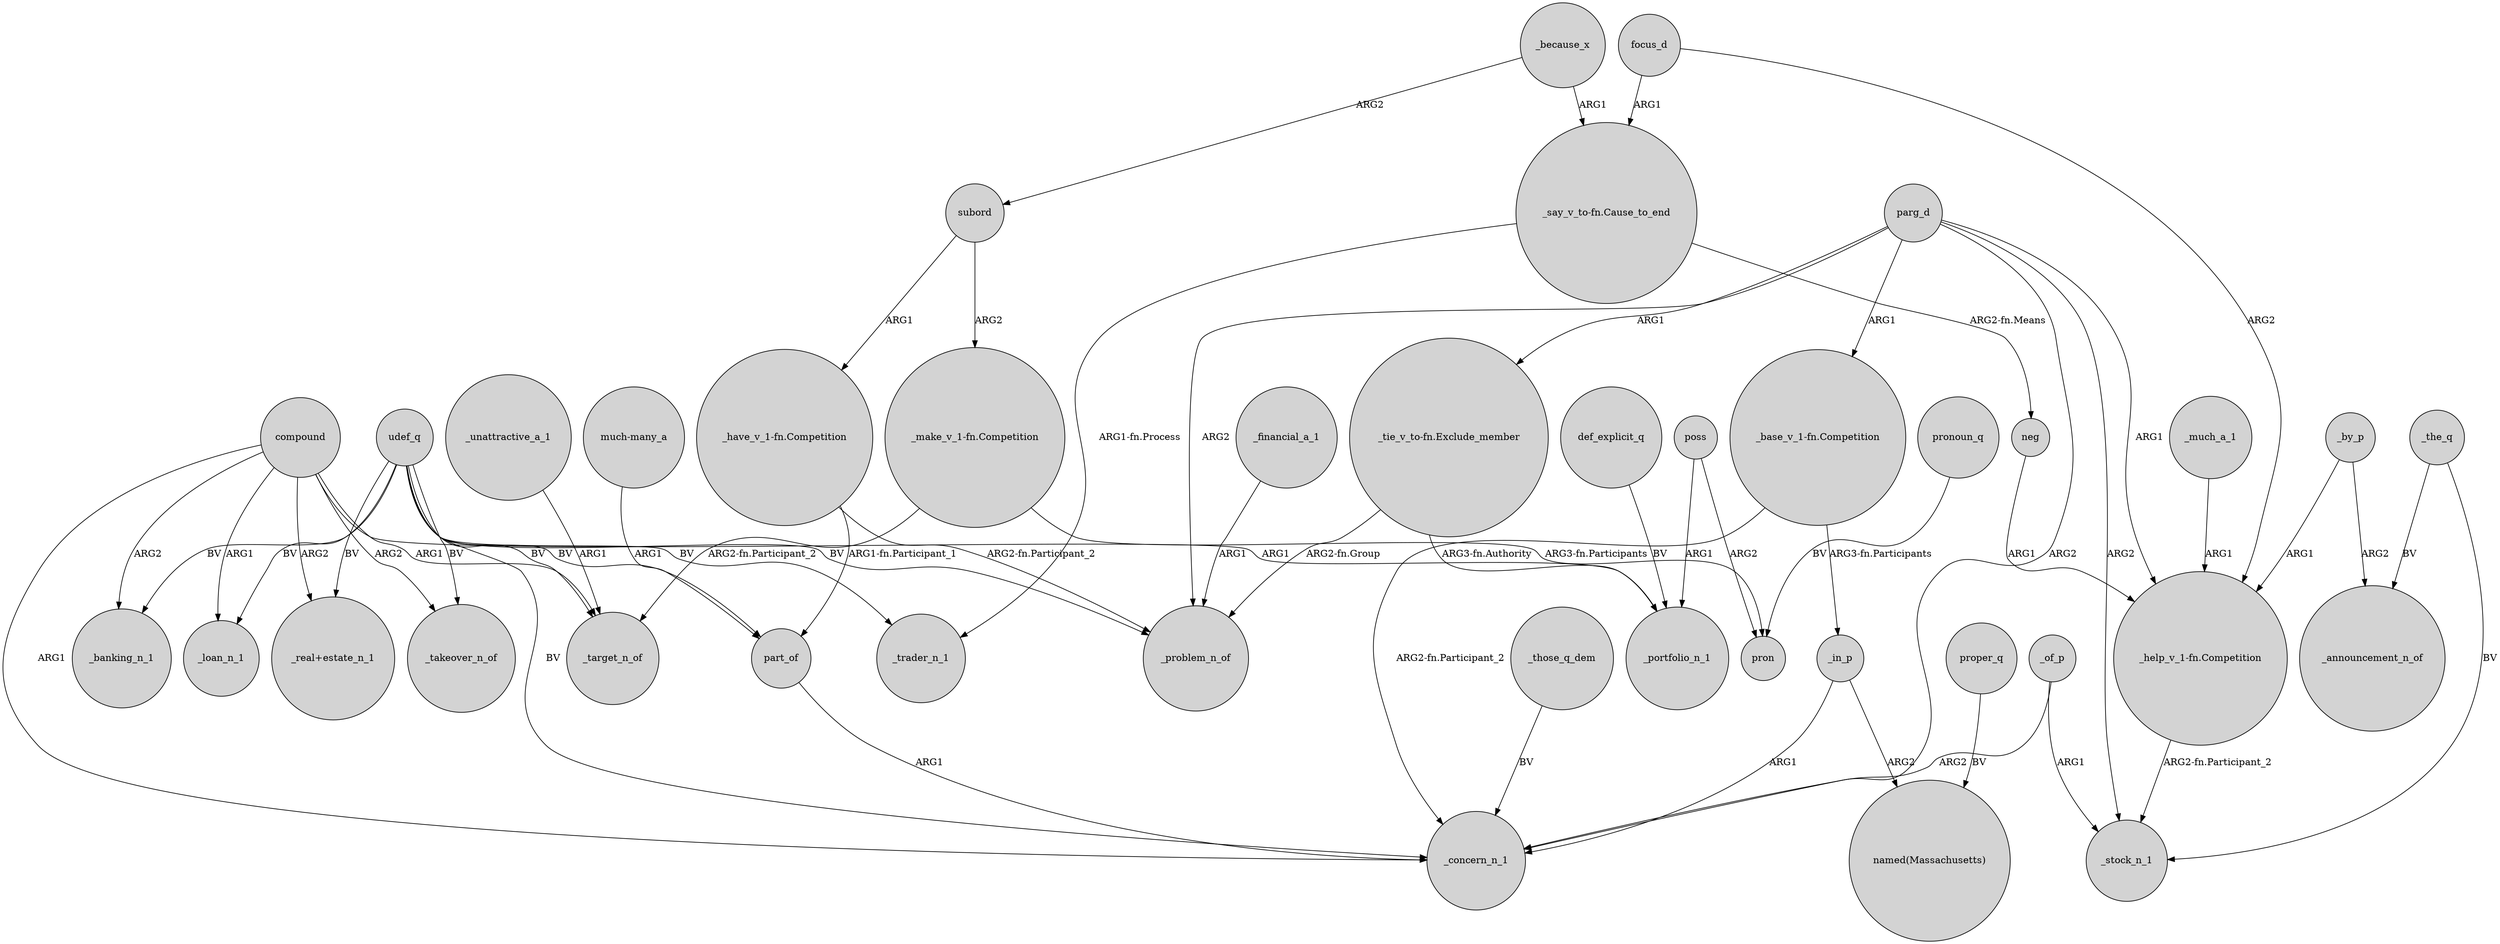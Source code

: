 digraph {
	node [shape=circle style=filled]
	udef_q -> _concern_n_1 [label=BV]
	_of_p -> _stock_n_1 [label=ARG1]
	neg -> "_help_v_1-fn.Competition" [label=ARG1]
	udef_q -> part_of [label=BV]
	"_base_v_1-fn.Competition" -> _in_p [label="ARG3-fn.Participants"]
	compound -> _portfolio_n_1 [label=ARG1]
	_the_q -> _announcement_n_of [label=BV]
	parg_d -> _stock_n_1 [label=ARG2]
	parg_d -> "_help_v_1-fn.Competition" [label=ARG1]
	"_have_v_1-fn.Competition" -> _problem_n_of [label="ARG2-fn.Participant_2"]
	poss -> _portfolio_n_1 [label=ARG1]
	part_of -> _concern_n_1 [label=ARG1]
	"_base_v_1-fn.Competition" -> _concern_n_1 [label="ARG2-fn.Participant_2"]
	compound -> _loan_n_1 [label=ARG1]
	subord -> "_make_v_1-fn.Competition" [label=ARG2]
	proper_q -> "named(Massachusetts)" [label=BV]
	udef_q -> "_real+estate_n_1" [label=BV]
	udef_q -> _banking_n_1 [label=BV]
	_because_x -> "_say_v_to-fn.Cause_to_end" [label=ARG1]
	_in_p -> "named(Massachusetts)" [label=ARG2]
	compound -> "_real+estate_n_1" [label=ARG2]
	compound -> _concern_n_1 [label=ARG1]
	_those_q_dem -> _concern_n_1 [label=BV]
	udef_q -> _problem_n_of [label=BV]
	udef_q -> _target_n_of [label=BV]
	"_make_v_1-fn.Competition" -> pron [label="ARG3-fn.Participants"]
	_because_x -> subord [label=ARG2]
	udef_q -> _loan_n_1 [label=BV]
	udef_q -> _takeover_n_of [label=BV]
	focus_d -> "_help_v_1-fn.Competition" [label=ARG2]
	"_say_v_to-fn.Cause_to_end" -> _trader_n_1 [label="ARG1-fn.Process"]
	focus_d -> "_say_v_to-fn.Cause_to_end" [label=ARG1]
	_by_p -> _announcement_n_of [label=ARG2]
	poss -> pron [label=ARG2]
	"_tie_v_to-fn.Exclude_member" -> _problem_n_of [label="ARG2-fn.Group"]
	_much_a_1 -> "_help_v_1-fn.Competition" [label=ARG1]
	"_help_v_1-fn.Competition" -> _stock_n_1 [label="ARG2-fn.Participant_2"]
	subord -> "_have_v_1-fn.Competition" [label=ARG1]
	def_explicit_q -> _portfolio_n_1 [label=BV]
	"_tie_v_to-fn.Exclude_member" -> _portfolio_n_1 [label="ARG3-fn.Authority"]
	"_have_v_1-fn.Competition" -> part_of [label="ARG1-fn.Participant_1"]
	"much-many_a" -> part_of [label=ARG1]
	compound -> _target_n_of [label=ARG1]
	parg_d -> "_tie_v_to-fn.Exclude_member" [label=ARG1]
	pronoun_q -> pron [label=BV]
	_in_p -> _concern_n_1 [label=ARG1]
	udef_q -> _trader_n_1 [label=BV]
	parg_d -> _concern_n_1 [label=ARG2]
	parg_d -> _problem_n_of [label=ARG2]
	_of_p -> _concern_n_1 [label=ARG2]
	"_say_v_to-fn.Cause_to_end" -> neg [label="ARG2-fn.Means"]
	_unattractive_a_1 -> _target_n_of [label=ARG1]
	parg_d -> "_base_v_1-fn.Competition" [label=ARG1]
	"_make_v_1-fn.Competition" -> _target_n_of [label="ARG2-fn.Participant_2"]
	_financial_a_1 -> _problem_n_of [label=ARG1]
	compound -> _takeover_n_of [label=ARG2]
	_by_p -> "_help_v_1-fn.Competition" [label=ARG1]
	compound -> _banking_n_1 [label=ARG2]
	_the_q -> _stock_n_1 [label=BV]
}
